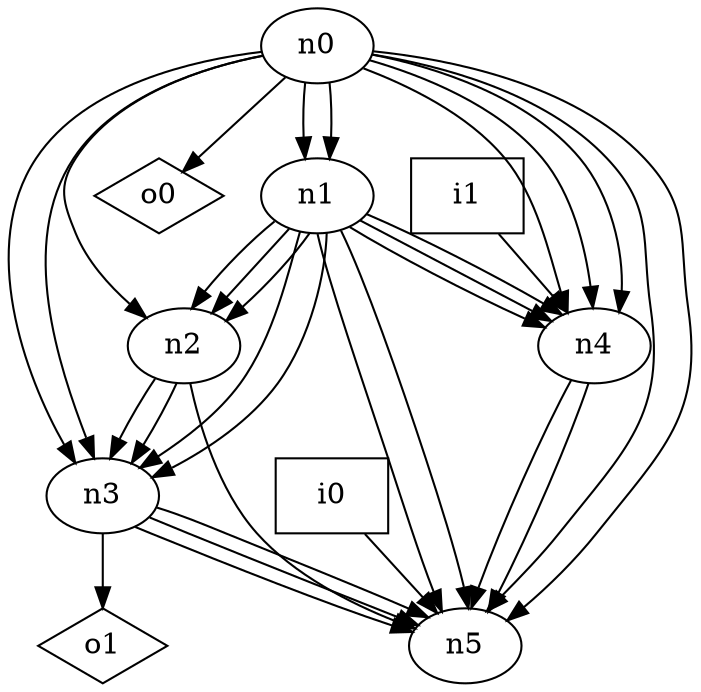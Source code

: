 digraph G {
n0 [label="n0"];
n1 [label="n1"];
n2 [label="n2"];
n3 [label="n3"];
n4 [label="n4"];
n5 [label="n5"];
n6 [label="i0",shape="box"];
n7 [label="i1",shape="box"];
n8 [label="o0",shape="diamond"];
n9 [label="o1",shape="diamond"];
n0 -> n1
n0 -> n1
n0 -> n2
n0 -> n3
n0 -> n3
n0 -> n4
n0 -> n4
n0 -> n4
n0 -> n5
n0 -> n5
n0 -> n8
n1 -> n2
n1 -> n2
n1 -> n2
n1 -> n3
n1 -> n3
n1 -> n4
n1 -> n4
n1 -> n4
n1 -> n5
n1 -> n5
n2 -> n3
n2 -> n3
n2 -> n5
n3 -> n5
n3 -> n5
n3 -> n5
n3 -> n9
n4 -> n5
n4 -> n5
n6 -> n5
n7 -> n4
}